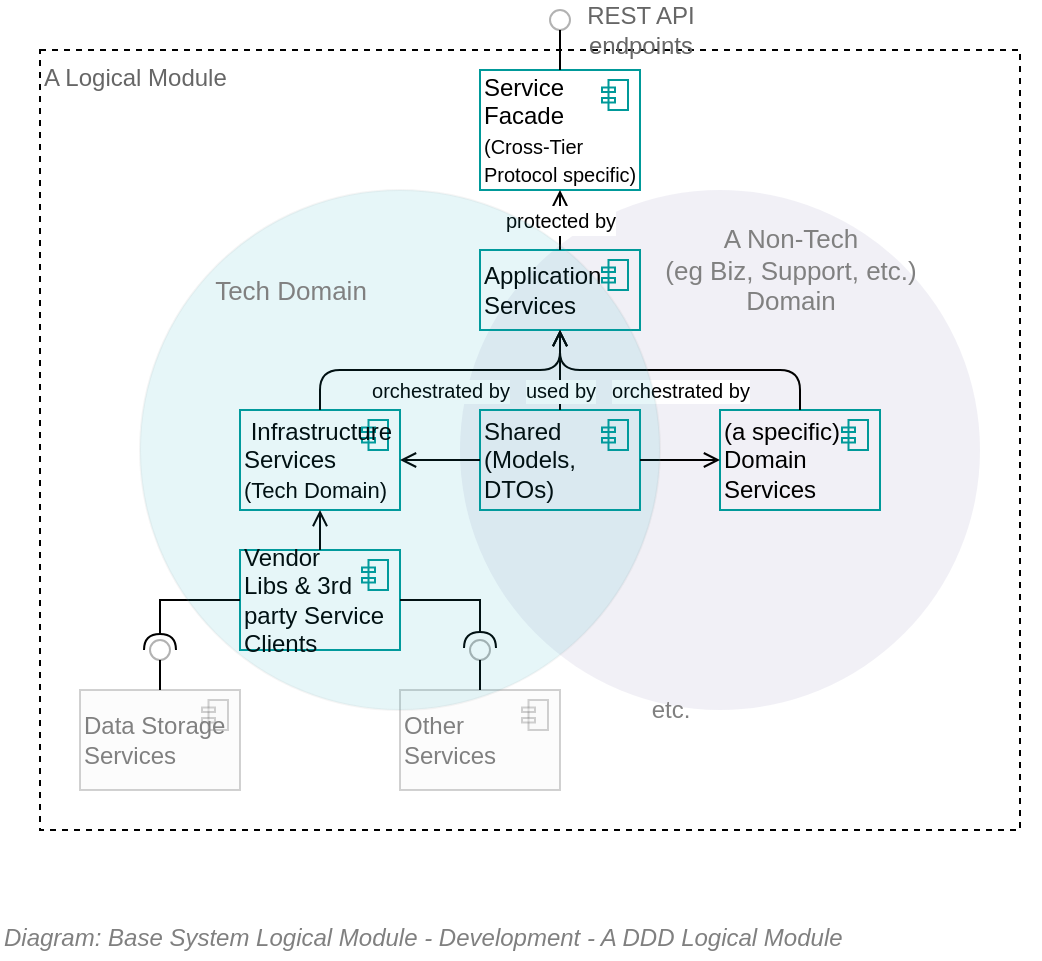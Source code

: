 <mxfile compressed="false" version="17.5.0" type="google">
  <diagram id="-l89P8PC1MYh0bsbo5wZ" name="Development/Information Service/DDD Component Pattern">
    <mxGraphModel grid="1" page="1" gridSize="10" guides="1" tooltips="1" connect="1" arrows="1" fold="1" pageScale="1" pageWidth="827" pageHeight="1169" math="0" shadow="0">
      <root>
        <mxCell id="CrTpdOU12fkwMGm-i2Br-0" />
        <mxCell id="CrTpdOU12fkwMGm-i2Br-1" value="Diagram" parent="CrTpdOU12fkwMGm-i2Br-0" />
        <mxCell id="KwtxxgCXZxtR8-vsssmV-0" value="A Logical Module" style="rounded=0;whiteSpace=wrap;html=1;fontSize=12;fontColor=#666666;align=left;dashed=1;labelPosition=center;verticalLabelPosition=middle;verticalAlign=top;" vertex="1" parent="CrTpdOU12fkwMGm-i2Br-1">
          <mxGeometry x="140" y="190" width="490" height="390" as="geometry" />
        </mxCell>
        <mxCell id="CrTpdOU12fkwMGm-i2Br-29" value="" style="ellipse;whiteSpace=wrap;html=1;aspect=fixed;rounded=1;shadow=0;glass=0;labelBackgroundColor=none;strokeColor=none;strokeWidth=1;fillColor=#736CA8;gradientColor=none;fontFamily=Helvetica;fontSize=16;fontColor=#2F5B7C;align=right;opacity=10;spacing=15;" vertex="1" parent="CrTpdOU12fkwMGm-i2Br-1">
          <mxGeometry x="350" y="260" width="260" height="260" as="geometry" />
        </mxCell>
        <mxCell id="CrTpdOU12fkwMGm-i2Br-5" value="&amp;nbsp;Infrastructure Services&lt;br&gt;&lt;font style=&quot;font-size: 11px&quot;&gt;(Tech Domain)&lt;/font&gt;" style="html=1;outlineConnect=0;whiteSpace=wrap;fillColor=none;shape=mxgraph.archimate3.application;appType=comp;archiType=square;fontSize=12;align=left;strokeColor=#009999;" vertex="1" parent="CrTpdOU12fkwMGm-i2Br-1">
          <mxGeometry x="240" y="370" width="80" height="50" as="geometry" />
        </mxCell>
        <mxCell id="CrTpdOU12fkwMGm-i2Br-6" value="Shared&amp;nbsp;&lt;br&gt;(Models, DTOs)" style="html=1;outlineConnect=0;whiteSpace=wrap;fillColor=none;shape=mxgraph.archimate3.application;appType=comp;archiType=square;fontSize=12;align=left;strokeColor=#009999;" vertex="1" parent="CrTpdOU12fkwMGm-i2Br-1">
          <mxGeometry x="360" y="370" width="80" height="50" as="geometry" />
        </mxCell>
        <mxCell id="CrTpdOU12fkwMGm-i2Br-7" value="(a specific)&lt;br&gt;Domain Services" style="html=1;outlineConnect=0;whiteSpace=wrap;fillColor=none;shape=mxgraph.archimate3.application;appType=comp;archiType=square;fontSize=12;align=left;strokeColor=#009999;" vertex="1" parent="CrTpdOU12fkwMGm-i2Br-1">
          <mxGeometry x="480" y="370" width="80" height="50" as="geometry" />
        </mxCell>
        <mxCell id="CrTpdOU12fkwMGm-i2Br-8" value="Vendor &lt;br&gt;Libs&amp;nbsp;&amp;amp; 3rd party Service Clients" style="html=1;outlineConnect=0;whiteSpace=wrap;fillColor=none;shape=mxgraph.archimate3.application;appType=comp;archiType=square;fontSize=12;align=left;strokeColor=#009999;" vertex="1" parent="CrTpdOU12fkwMGm-i2Br-1">
          <mxGeometry x="240" y="440" width="80" height="50" as="geometry" />
        </mxCell>
        <mxCell id="CrTpdOU12fkwMGm-i2Br-9" value="Data Storage Services" style="html=1;outlineConnect=0;whiteSpace=wrap;fillColor=#f5f5f5;shape=mxgraph.archimate3.application;appType=comp;archiType=square;fontSize=12;align=left;strokeColor=#666666;opacity=30;fontColor=#808080;" vertex="1" parent="CrTpdOU12fkwMGm-i2Br-1">
          <mxGeometry x="160" y="510" width="80" height="50" as="geometry" />
        </mxCell>
        <mxCell id="CrTpdOU12fkwMGm-i2Br-10" value="Other Services" style="html=1;outlineConnect=0;whiteSpace=wrap;fillColor=#f5f5f5;shape=mxgraph.archimate3.application;appType=comp;archiType=square;fontSize=12;align=left;strokeColor=#666666;opacity=30;fontColor=#808080;" vertex="1" parent="CrTpdOU12fkwMGm-i2Br-1">
          <mxGeometry x="320" y="510" width="80" height="50" as="geometry" />
        </mxCell>
        <mxCell id="CrTpdOU12fkwMGm-i2Br-11" value="Application Services" style="html=1;outlineConnect=0;whiteSpace=wrap;fillColor=none;shape=mxgraph.archimate3.application;appType=comp;archiType=square;fontSize=12;align=left;strokeColor=#009999;" vertex="1" parent="CrTpdOU12fkwMGm-i2Br-1">
          <mxGeometry x="360" y="290" width="80" height="40" as="geometry" />
        </mxCell>
        <mxCell id="CrTpdOU12fkwMGm-i2Br-12" value="Service Facade&lt;br&gt;&lt;font style=&quot;font-size: 10px&quot;&gt;(Cross-Tier Protocol specific)&lt;/font&gt;" style="html=1;outlineConnect=0;whiteSpace=wrap;fillColor=none;shape=mxgraph.archimate3.application;appType=comp;archiType=square;fontSize=12;align=left;strokeColor=#009999;" vertex="1" parent="CrTpdOU12fkwMGm-i2Br-1">
          <mxGeometry x="360" y="200" width="80" height="60" as="geometry" />
        </mxCell>
        <mxCell id="CrTpdOU12fkwMGm-i2Br-13" value="" style="edgeStyle=elbowEdgeStyle;html=1;endArrow=open;elbow=vertical;endFill=1;labelBackgroundColor=#ffffff;strokeColor=#000000;strokeWidth=1;fontSize=12;entryX=0.5;entryY=1;entryDx=0;entryDy=0;entryPerimeter=0;" edge="1" parent="CrTpdOU12fkwMGm-i2Br-1" source="CrTpdOU12fkwMGm-i2Br-8" target="CrTpdOU12fkwMGm-i2Br-5">
          <mxGeometry width="160" relative="1" as="geometry">
            <mxPoint x="280" y="460" as="sourcePoint" />
            <mxPoint x="290" y="530" as="targetPoint" />
          </mxGeometry>
        </mxCell>
        <mxCell id="CrTpdOU12fkwMGm-i2Br-14" value="" style="edgeStyle=elbowEdgeStyle;html=1;endArrow=open;elbow=vertical;endFill=1;labelBackgroundColor=#ffffff;strokeColor=#000000;strokeWidth=1;fontSize=12;entryX=1;entryY=0.5;entryDx=0;entryDy=0;entryPerimeter=0;exitX=0;exitY=0.5;exitDx=0;exitDy=0;exitPerimeter=0;" edge="1" parent="CrTpdOU12fkwMGm-i2Br-1" source="CrTpdOU12fkwMGm-i2Br-6" target="CrTpdOU12fkwMGm-i2Br-5">
          <mxGeometry width="160" relative="1" as="geometry">
            <mxPoint x="290" y="480" as="sourcePoint" />
            <mxPoint x="290" y="439.952" as="targetPoint" />
          </mxGeometry>
        </mxCell>
        <mxCell id="CrTpdOU12fkwMGm-i2Br-15" value="" style="edgeStyle=elbowEdgeStyle;html=1;endArrow=open;elbow=vertical;endFill=1;labelBackgroundColor=#ffffff;strokeColor=#000000;strokeWidth=1;fontSize=12;entryX=0;entryY=0.5;entryDx=0;entryDy=0;entryPerimeter=0;exitX=1;exitY=0.5;exitDx=0;exitDy=0;exitPerimeter=0;" edge="1" parent="CrTpdOU12fkwMGm-i2Br-1" source="CrTpdOU12fkwMGm-i2Br-6" target="CrTpdOU12fkwMGm-i2Br-7">
          <mxGeometry width="160" relative="1" as="geometry">
            <mxPoint x="370" y="409.952" as="sourcePoint" />
            <mxPoint x="330" y="409.952" as="targetPoint" />
          </mxGeometry>
        </mxCell>
        <mxCell id="CrTpdOU12fkwMGm-i2Br-16" value="used by" style="edgeStyle=elbowEdgeStyle;html=1;endArrow=open;elbow=vertical;endFill=1;labelBackgroundColor=#ffffff;strokeColor=#000000;strokeWidth=1;fontSize=10;entryX=0.5;entryY=1;entryDx=0;entryDy=0;entryPerimeter=0;exitX=0.5;exitY=0;exitDx=0;exitDy=0;exitPerimeter=0;" edge="1" parent="CrTpdOU12fkwMGm-i2Br-1" source="CrTpdOU12fkwMGm-i2Br-6" target="CrTpdOU12fkwMGm-i2Br-11">
          <mxGeometry y="10" width="160" relative="1" as="geometry">
            <mxPoint x="370" y="399.952" as="sourcePoint" />
            <mxPoint x="330" y="399.952" as="targetPoint" />
            <mxPoint x="10" y="10" as="offset" />
          </mxGeometry>
        </mxCell>
        <mxCell id="CrTpdOU12fkwMGm-i2Br-17" value="orchestrated by" style="edgeStyle=elbowEdgeStyle;html=1;endArrow=open;elbow=vertical;endFill=1;labelBackgroundColor=#ffffff;strokeColor=#000000;strokeWidth=1;fontSize=10;entryX=0.5;entryY=1;entryDx=0;entryDy=0;entryPerimeter=0;" edge="1" parent="CrTpdOU12fkwMGm-i2Br-1" source="CrTpdOU12fkwMGm-i2Br-7" target="CrTpdOU12fkwMGm-i2Br-11">
          <mxGeometry x="0.0" y="10" width="160" relative="1" as="geometry">
            <mxPoint x="410" y="369.952" as="sourcePoint" />
            <mxPoint x="410" y="329.952" as="targetPoint" />
            <mxPoint as="offset" />
          </mxGeometry>
        </mxCell>
        <mxCell id="CrTpdOU12fkwMGm-i2Br-18" value="orchestrated by" style="edgeStyle=elbowEdgeStyle;html=1;endArrow=open;elbow=vertical;endFill=1;labelBackgroundColor=#ffffff;strokeColor=#000000;strokeWidth=1;fontSize=10;entryX=0.5;entryY=1;entryDx=0;entryDy=0;entryPerimeter=0;exitX=0.5;exitY=0;exitDx=0;exitDy=0;exitPerimeter=0;" edge="1" parent="CrTpdOU12fkwMGm-i2Br-1">
          <mxGeometry y="-10" width="160" relative="1" as="geometry">
            <mxPoint x="280" y="369.952" as="sourcePoint" />
            <mxPoint x="400" y="329.952" as="targetPoint" />
            <mxPoint as="offset" />
          </mxGeometry>
        </mxCell>
        <mxCell id="CrTpdOU12fkwMGm-i2Br-19" value="&lt;font style=&quot;font-size: 10px&quot;&gt;protected by&lt;/font&gt;" style="edgeStyle=elbowEdgeStyle;html=1;endArrow=open;elbow=vertical;endFill=1;labelBackgroundColor=#ffffff;strokeColor=#000000;strokeWidth=1;fontSize=12;entryX=0.5;entryY=1;entryDx=0;entryDy=0;entryPerimeter=0;" edge="1" parent="CrTpdOU12fkwMGm-i2Br-1" source="CrTpdOU12fkwMGm-i2Br-11" target="CrTpdOU12fkwMGm-i2Br-12">
          <mxGeometry width="160" relative="1" as="geometry">
            <mxPoint x="400" y="250" as="sourcePoint" />
            <mxPoint x="410" y="319.952" as="targetPoint" />
          </mxGeometry>
        </mxCell>
        <mxCell id="CrTpdOU12fkwMGm-i2Br-20" value="" style="rounded=0;orthogonalLoop=1;jettySize=auto;html=1;endArrow=none;endFill=0;labelBackgroundColor=#ffffff;strokeColor=#000000;strokeWidth=1;fontSize=12;fontColor=#B3B3B3;exitX=0.5;exitY=0;exitDx=0;exitDy=0;exitPerimeter=0;" edge="1" parent="CrTpdOU12fkwMGm-i2Br-1" source="CrTpdOU12fkwMGm-i2Br-9" target="CrTpdOU12fkwMGm-i2Br-22">
          <mxGeometry relative="1" as="geometry">
            <mxPoint x="110" y="455" as="sourcePoint" />
            <mxPoint x="160" y="490" as="targetPoint" />
          </mxGeometry>
        </mxCell>
        <mxCell id="CrTpdOU12fkwMGm-i2Br-21" value="" style="rounded=0;orthogonalLoop=1;jettySize=auto;html=1;endArrow=halfCircle;endFill=0;entryX=0.5;entryY=0.5;entryDx=0;entryDy=0;endSize=6;strokeWidth=1;labelBackgroundColor=#ffffff;fontSize=12;fontColor=#B3B3B3;" edge="1" parent="CrTpdOU12fkwMGm-i2Br-1" source="CrTpdOU12fkwMGm-i2Br-8" target="CrTpdOU12fkwMGm-i2Br-22">
          <mxGeometry relative="1" as="geometry">
            <mxPoint x="150" y="455" as="sourcePoint" />
            <Array as="points">
              <mxPoint x="200" y="465" />
            </Array>
          </mxGeometry>
        </mxCell>
        <mxCell id="CrTpdOU12fkwMGm-i2Br-22" value="" style="ellipse;whiteSpace=wrap;html=1;fontFamily=Helvetica;fontSize=12;fontColor=#000000;align=center;strokeColor=#000000;fillColor=#ffffff;points=[];aspect=fixed;resizable=0;opacity=30;" vertex="1" parent="CrTpdOU12fkwMGm-i2Br-1">
          <mxGeometry x="195" y="485" width="10" height="10" as="geometry" />
        </mxCell>
        <mxCell id="CrTpdOU12fkwMGm-i2Br-23" value="" style="rounded=0;orthogonalLoop=1;jettySize=auto;html=1;endArrow=none;endFill=0;labelBackgroundColor=#ffffff;strokeColor=#000000;strokeWidth=1;fontSize=12;fontColor=#B3B3B3;exitX=0.5;exitY=0;exitDx=0;exitDy=0;exitPerimeter=0;" edge="1" parent="CrTpdOU12fkwMGm-i2Br-1" source="CrTpdOU12fkwMGm-i2Br-10" target="CrTpdOU12fkwMGm-i2Br-25">
          <mxGeometry relative="1" as="geometry">
            <mxPoint x="210" y="530" as="sourcePoint" />
            <mxPoint x="170" y="500" as="targetPoint" />
          </mxGeometry>
        </mxCell>
        <mxCell id="CrTpdOU12fkwMGm-i2Br-24" value="" style="rounded=0;orthogonalLoop=1;jettySize=auto;html=1;endArrow=halfCircle;endFill=0;endSize=6;strokeWidth=1;labelBackgroundColor=#ffffff;fontSize=12;fontColor=#B3B3B3;exitX=1;exitY=0.5;exitDx=0;exitDy=0;exitPerimeter=0;" edge="1" parent="CrTpdOU12fkwMGm-i2Br-1" source="CrTpdOU12fkwMGm-i2Br-8">
          <mxGeometry relative="1" as="geometry">
            <mxPoint x="505" y="476.5" as="sourcePoint" />
            <mxPoint x="360" y="489" as="targetPoint" />
            <Array as="points">
              <mxPoint x="360" y="465" />
            </Array>
          </mxGeometry>
        </mxCell>
        <mxCell id="CrTpdOU12fkwMGm-i2Br-25" value="" style="ellipse;whiteSpace=wrap;html=1;fontFamily=Helvetica;fontSize=12;fontColor=#000000;align=center;strokeColor=#000000;fillColor=#ffffff;points=[];aspect=fixed;resizable=0;opacity=30;" vertex="1" parent="CrTpdOU12fkwMGm-i2Br-1">
          <mxGeometry x="355" y="485" width="10" height="10" as="geometry" />
        </mxCell>
        <mxCell id="CrTpdOU12fkwMGm-i2Br-26" value="" style="rounded=0;orthogonalLoop=1;jettySize=auto;html=1;endArrow=none;endFill=0;labelBackgroundColor=#ffffff;strokeColor=#000000;strokeWidth=1;fontSize=10;fontColor=#B3B3B3;exitX=0.5;exitY=0;exitDx=0;exitDy=0;exitPerimeter=0;" edge="1" parent="CrTpdOU12fkwMGm-i2Br-1" source="CrTpdOU12fkwMGm-i2Br-12">
          <mxGeometry relative="1" as="geometry">
            <mxPoint x="540" y="290" as="sourcePoint" />
            <mxPoint x="400" y="180" as="targetPoint" />
          </mxGeometry>
        </mxCell>
        <mxCell id="CrTpdOU12fkwMGm-i2Br-27" value="" style="ellipse;whiteSpace=wrap;html=1;fontFamily=Helvetica;fontSize=12;fontColor=#000000;align=center;strokeColor=#000000;fillColor=#ffffff;points=[];aspect=fixed;resizable=0;opacity=30;" vertex="1" parent="CrTpdOU12fkwMGm-i2Br-1">
          <mxGeometry x="395" y="170" width="10" height="10" as="geometry" />
        </mxCell>
        <mxCell id="CrTpdOU12fkwMGm-i2Br-28" value="REST API &lt;br style=&quot;font-size: 12px;&quot;&gt;endpoints" style="text;html=1;align=center;verticalAlign=middle;resizable=0;points=[];;autosize=1;fontSize=12;fontColor=#666666;" vertex="1" parent="CrTpdOU12fkwMGm-i2Br-1">
          <mxGeometry x="405" y="165" width="70" height="30" as="geometry" />
        </mxCell>
        <mxCell id="CrTpdOU12fkwMGm-i2Br-30" value="" style="ellipse;whiteSpace=wrap;html=1;aspect=fixed;rounded=1;shadow=0;glass=0;labelBackgroundColor=none;strokeColor=#999999;strokeWidth=1;fillColor=#12AAB5;gradientColor=none;fontFamily=Helvetica;fontSize=16;fontColor=#2F5B7C;align=left;opacity=10;spacing=15;" vertex="1" parent="CrTpdOU12fkwMGm-i2Br-1">
          <mxGeometry x="190" y="260" width="260" height="260" as="geometry" />
        </mxCell>
        <mxCell id="CrTpdOU12fkwMGm-i2Br-31" value="Tech Domain" style="text;html=1;align=center;verticalAlign=middle;resizable=0;points=[];;autosize=1;fontSize=13;fontColor=#808080;" vertex="1" parent="CrTpdOU12fkwMGm-i2Br-1">
          <mxGeometry x="220" y="300" width="90" height="20" as="geometry" />
        </mxCell>
        <mxCell id="eM9NuHxjumAo5WjSCjS0-0" value="etc." style="text;html=1;align=center;verticalAlign=middle;resizable=0;points=[];;autosize=1;fontSize=12;fontColor=#808080;" vertex="1" parent="CrTpdOU12fkwMGm-i2Br-1">
          <mxGeometry x="440" y="510" width="30" height="20" as="geometry" />
        </mxCell>
        <mxCell id="eM9NuHxjumAo5WjSCjS0-3" value="A Non-Tech&lt;br&gt;(eg Biz, Support, etc.) &lt;br&gt;Domain" style="text;html=1;align=center;verticalAlign=middle;resizable=0;points=[];;autosize=1;fontSize=13;fontColor=#808080;" vertex="1" parent="CrTpdOU12fkwMGm-i2Br-1">
          <mxGeometry x="445" y="275" width="140" height="50" as="geometry" />
        </mxCell>
        <mxCell id="umhwNSngLGXPapnbDJFS-0" value="Title/Page" visible="0" parent="CrTpdOU12fkwMGm-i2Br-0" />
        <mxCell id="CrTpdOU12fkwMGm-i2Br-2" value="" style="group;fontSize=10;" vertex="1" connectable="0" parent="umhwNSngLGXPapnbDJFS-0">
          <mxGeometry x="120" y="120" width="560" height="45" as="geometry" />
        </mxCell>
        <mxCell id="CrTpdOU12fkwMGm-i2Br-3" value="&lt;font style=&quot;font-size: 12px&quot;&gt;Base Logical Module -&amp;nbsp;Development - DDD Logical Module&lt;/font&gt;" style="text;strokeColor=none;fillColor=none;html=1;fontSize=24;fontStyle=1;verticalAlign=middle;align=left;shadow=0;glass=0;comic=0;opacity=30;fontColor=#808080;" vertex="1" parent="CrTpdOU12fkwMGm-i2Br-2">
          <mxGeometry width="560" height="40" as="geometry" />
        </mxCell>
        <mxCell id="CrTpdOU12fkwMGm-i2Br-4" value="" style="line;strokeWidth=2;html=1;shadow=0;glass=0;comic=0;fillColor=none;fontSize=10;fontColor=#CCCCCC;labelBackgroundColor=none;strokeColor=#CCCCCC;" vertex="1" parent="CrTpdOU12fkwMGm-i2Br-2">
          <mxGeometry y="35" width="560" height="10" as="geometry" />
        </mxCell>
        <mxCell id="umhwNSngLGXPapnbDJFS-1" value="Title/Diagram" parent="CrTpdOU12fkwMGm-i2Br-0" />
        <mxCell id="umhwNSngLGXPapnbDJFS-2" value="&lt;font style=&quot;font-size: 12px ; font-weight: normal&quot;&gt;&lt;i&gt;Diagram: Base System Logical Module -&amp;nbsp;Development - A DDD Logical Module&lt;/i&gt;&lt;/font&gt;" style="text;strokeColor=none;fillColor=none;html=1;fontSize=24;fontStyle=1;verticalAlign=middle;align=left;shadow=0;glass=0;comic=0;opacity=30;fontColor=#808080;" vertex="1" parent="umhwNSngLGXPapnbDJFS-1">
          <mxGeometry x="120" y="620" width="520" height="20" as="geometry" />
        </mxCell>
        <mxCell id="zLA7FptYanXFUpuMRia_-0" value="About" parent="CrTpdOU12fkwMGm-i2Br-0" />
      </root>
    </mxGraphModel>
  </diagram>
</mxfile>
